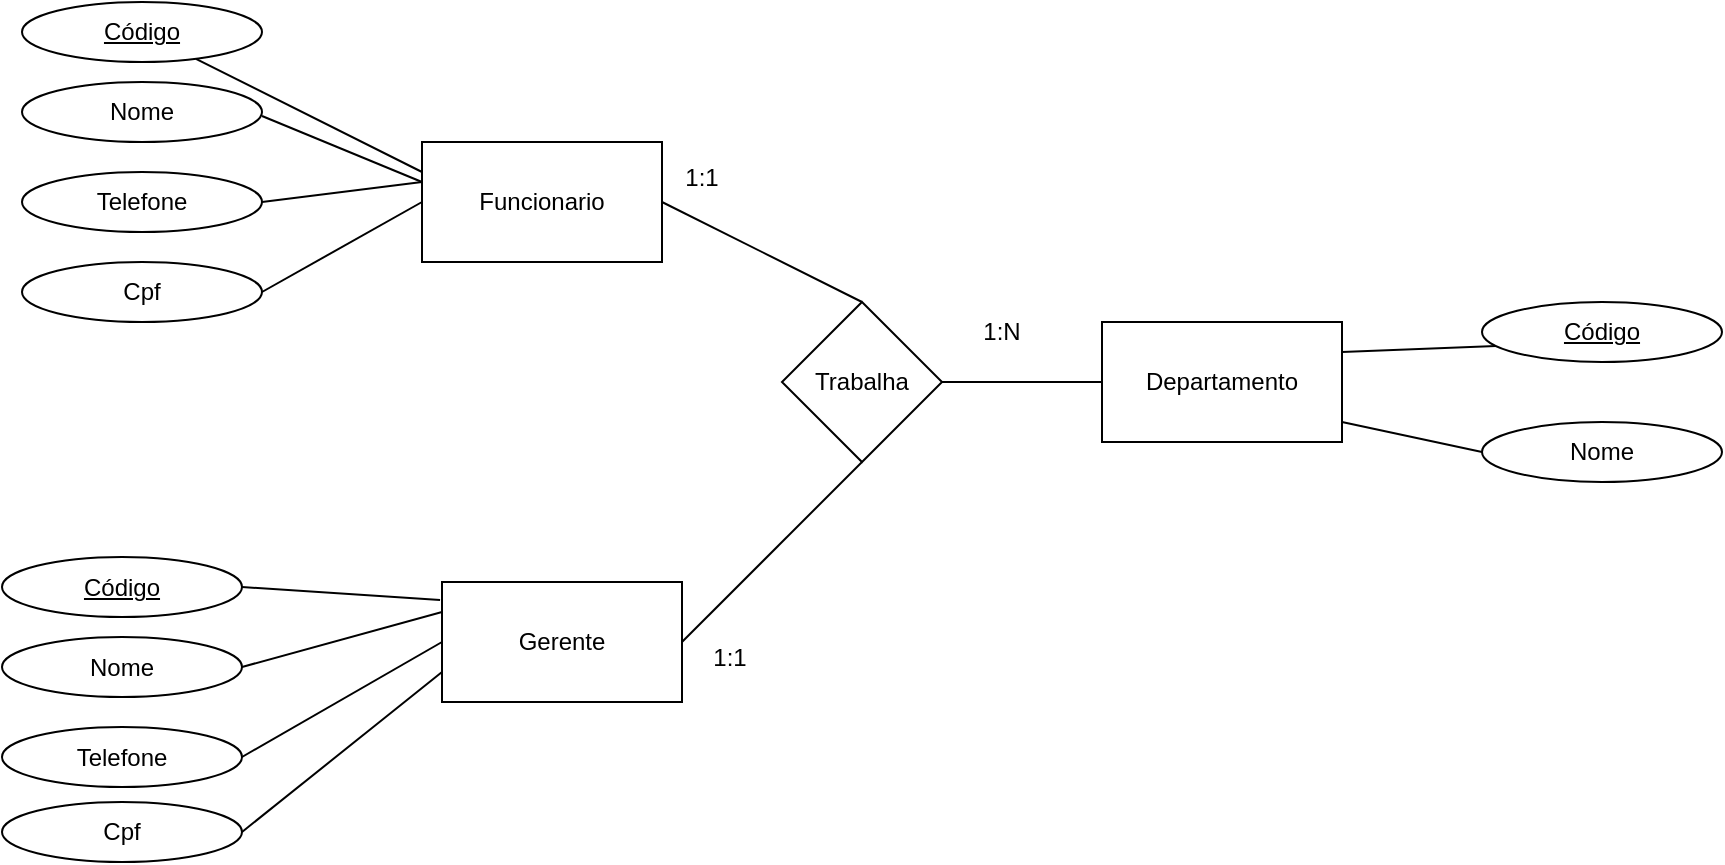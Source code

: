<mxfile version="24.7.6">
  <diagram name="Página-1" id="y6Detbh3lxwixJPsYmzP">
    <mxGraphModel dx="1434" dy="738" grid="1" gridSize="10" guides="1" tooltips="1" connect="1" arrows="1" fold="1" page="1" pageScale="1" pageWidth="827" pageHeight="1169" math="0" shadow="0">
      <root>
        <mxCell id="0" />
        <mxCell id="1" parent="0" />
        <mxCell id="TdHNKNcJ1d58pPpJabAQ-6" value="Trabalha" style="rhombus;whiteSpace=wrap;html=1;" vertex="1" parent="1">
          <mxGeometry x="440" y="280" width="80" height="80" as="geometry" />
        </mxCell>
        <mxCell id="TdHNKNcJ1d58pPpJabAQ-7" value="Departamento" style="rounded=0;whiteSpace=wrap;html=1;" vertex="1" parent="1">
          <mxGeometry x="600" y="290" width="120" height="60" as="geometry" />
        </mxCell>
        <mxCell id="TdHNKNcJ1d58pPpJabAQ-8" value="Funcionario" style="rounded=0;whiteSpace=wrap;html=1;" vertex="1" parent="1">
          <mxGeometry x="260" y="200" width="120" height="60" as="geometry" />
        </mxCell>
        <mxCell id="TdHNKNcJ1d58pPpJabAQ-9" value="" style="endArrow=none;html=1;rounded=0;exitX=1;exitY=0.5;exitDx=0;exitDy=0;entryX=0.5;entryY=0;entryDx=0;entryDy=0;" edge="1" parent="1" source="TdHNKNcJ1d58pPpJabAQ-8" target="TdHNKNcJ1d58pPpJabAQ-6">
          <mxGeometry width="50" height="50" relative="1" as="geometry">
            <mxPoint x="390" y="410" as="sourcePoint" />
            <mxPoint x="440" y="360" as="targetPoint" />
          </mxGeometry>
        </mxCell>
        <mxCell id="TdHNKNcJ1d58pPpJabAQ-10" value="" style="endArrow=none;html=1;rounded=0;entryX=1;entryY=0.5;entryDx=0;entryDy=0;exitX=0;exitY=0.5;exitDx=0;exitDy=0;" edge="1" parent="1" source="TdHNKNcJ1d58pPpJabAQ-7" target="TdHNKNcJ1d58pPpJabAQ-6">
          <mxGeometry width="50" height="50" relative="1" as="geometry">
            <mxPoint x="390" y="410" as="sourcePoint" />
            <mxPoint x="440" y="360" as="targetPoint" />
          </mxGeometry>
        </mxCell>
        <mxCell id="TdHNKNcJ1d58pPpJabAQ-11" value="1:1&lt;div&gt;&lt;br&gt;&lt;/div&gt;" style="text;html=1;align=center;verticalAlign=middle;whiteSpace=wrap;rounded=0;" vertex="1" parent="1">
          <mxGeometry x="370" y="210" width="60" height="30" as="geometry" />
        </mxCell>
        <mxCell id="TdHNKNcJ1d58pPpJabAQ-12" value="1:N" style="text;html=1;align=center;verticalAlign=middle;whiteSpace=wrap;rounded=0;" vertex="1" parent="1">
          <mxGeometry x="520" y="280" width="60" height="30" as="geometry" />
        </mxCell>
        <mxCell id="TdHNKNcJ1d58pPpJabAQ-14" value="Gerente" style="rounded=0;whiteSpace=wrap;html=1;" vertex="1" parent="1">
          <mxGeometry x="270" y="420" width="120" height="60" as="geometry" />
        </mxCell>
        <mxCell id="TdHNKNcJ1d58pPpJabAQ-26" value="Código" style="ellipse;whiteSpace=wrap;html=1;fontStyle=4" vertex="1" parent="1">
          <mxGeometry x="60" y="130" width="120" height="30" as="geometry" />
        </mxCell>
        <mxCell id="TdHNKNcJ1d58pPpJabAQ-27" value="Nome" style="ellipse;whiteSpace=wrap;html=1;" vertex="1" parent="1">
          <mxGeometry x="60" y="170" width="120" height="30" as="geometry" />
        </mxCell>
        <mxCell id="TdHNKNcJ1d58pPpJabAQ-28" value="Telefone" style="ellipse;whiteSpace=wrap;html=1;" vertex="1" parent="1">
          <mxGeometry x="60" y="215" width="120" height="30" as="geometry" />
        </mxCell>
        <mxCell id="TdHNKNcJ1d58pPpJabAQ-36" value="" style="endArrow=none;html=1;rounded=0;exitX=0;exitY=0.25;exitDx=0;exitDy=0;" edge="1" parent="1" source="TdHNKNcJ1d58pPpJabAQ-8" target="TdHNKNcJ1d58pPpJabAQ-26">
          <mxGeometry width="50" height="50" relative="1" as="geometry">
            <mxPoint x="390" y="410" as="sourcePoint" />
            <mxPoint x="440" y="360" as="targetPoint" />
          </mxGeometry>
        </mxCell>
        <mxCell id="TdHNKNcJ1d58pPpJabAQ-37" value="" style="endArrow=none;html=1;rounded=0;" edge="1" parent="1">
          <mxGeometry width="50" height="50" relative="1" as="geometry">
            <mxPoint x="260" y="220" as="sourcePoint" />
            <mxPoint x="180" y="187" as="targetPoint" />
          </mxGeometry>
        </mxCell>
        <mxCell id="TdHNKNcJ1d58pPpJabAQ-38" value="" style="endArrow=none;html=1;rounded=0;entryX=1;entryY=0.5;entryDx=0;entryDy=0;" edge="1" parent="1" target="TdHNKNcJ1d58pPpJabAQ-28">
          <mxGeometry width="50" height="50" relative="1" as="geometry">
            <mxPoint x="260" y="220" as="sourcePoint" />
            <mxPoint x="190" y="197" as="targetPoint" />
          </mxGeometry>
        </mxCell>
        <mxCell id="TdHNKNcJ1d58pPpJabAQ-39" value="Código" style="ellipse;whiteSpace=wrap;html=1;fontStyle=4" vertex="1" parent="1">
          <mxGeometry x="50" y="407.5" width="120" height="30" as="geometry" />
        </mxCell>
        <mxCell id="TdHNKNcJ1d58pPpJabAQ-40" value="Nome" style="ellipse;whiteSpace=wrap;html=1;" vertex="1" parent="1">
          <mxGeometry x="50" y="447.5" width="120" height="30" as="geometry" />
        </mxCell>
        <mxCell id="TdHNKNcJ1d58pPpJabAQ-41" value="Telefone" style="ellipse;whiteSpace=wrap;html=1;" vertex="1" parent="1">
          <mxGeometry x="50" y="492.5" width="120" height="30" as="geometry" />
        </mxCell>
        <mxCell id="TdHNKNcJ1d58pPpJabAQ-42" value="" style="endArrow=none;html=1;rounded=0;exitX=1;exitY=0.5;exitDx=0;exitDy=0;entryX=-0.008;entryY=0.15;entryDx=0;entryDy=0;entryPerimeter=0;" edge="1" parent="1" source="TdHNKNcJ1d58pPpJabAQ-39" target="TdHNKNcJ1d58pPpJabAQ-14">
          <mxGeometry width="50" height="50" relative="1" as="geometry">
            <mxPoint x="390" y="410" as="sourcePoint" />
            <mxPoint x="260" y="424" as="targetPoint" />
          </mxGeometry>
        </mxCell>
        <mxCell id="TdHNKNcJ1d58pPpJabAQ-43" value="" style="endArrow=none;html=1;rounded=0;exitX=1;exitY=0.5;exitDx=0;exitDy=0;entryX=0;entryY=0.25;entryDx=0;entryDy=0;" edge="1" parent="1" source="TdHNKNcJ1d58pPpJabAQ-40" target="TdHNKNcJ1d58pPpJabAQ-14">
          <mxGeometry width="50" height="50" relative="1" as="geometry">
            <mxPoint x="390" y="410" as="sourcePoint" />
            <mxPoint x="440" y="360" as="targetPoint" />
          </mxGeometry>
        </mxCell>
        <mxCell id="TdHNKNcJ1d58pPpJabAQ-44" value="" style="endArrow=none;html=1;rounded=0;exitX=1;exitY=0.5;exitDx=0;exitDy=0;" edge="1" parent="1" source="TdHNKNcJ1d58pPpJabAQ-41">
          <mxGeometry width="50" height="50" relative="1" as="geometry">
            <mxPoint x="170" y="500" as="sourcePoint" />
            <mxPoint x="270" y="450" as="targetPoint" />
          </mxGeometry>
        </mxCell>
        <mxCell id="TdHNKNcJ1d58pPpJabAQ-45" value="&lt;u&gt;Código&lt;/u&gt;" style="ellipse;whiteSpace=wrap;html=1;" vertex="1" parent="1">
          <mxGeometry x="790" y="280" width="120" height="30" as="geometry" />
        </mxCell>
        <mxCell id="TdHNKNcJ1d58pPpJabAQ-46" value="Nome" style="ellipse;whiteSpace=wrap;html=1;" vertex="1" parent="1">
          <mxGeometry x="790" y="340" width="120" height="30" as="geometry" />
        </mxCell>
        <mxCell id="TdHNKNcJ1d58pPpJabAQ-47" value="" style="endArrow=none;html=1;rounded=0;entryX=0.058;entryY=0.733;entryDx=0;entryDy=0;entryPerimeter=0;exitX=1;exitY=0.25;exitDx=0;exitDy=0;" edge="1" parent="1" source="TdHNKNcJ1d58pPpJabAQ-7" target="TdHNKNcJ1d58pPpJabAQ-45">
          <mxGeometry width="50" height="50" relative="1" as="geometry">
            <mxPoint x="390" y="410" as="sourcePoint" />
            <mxPoint x="440" y="360" as="targetPoint" />
          </mxGeometry>
        </mxCell>
        <mxCell id="TdHNKNcJ1d58pPpJabAQ-48" value="" style="endArrow=none;html=1;rounded=0;entryX=0;entryY=0.5;entryDx=0;entryDy=0;exitX=1;exitY=0.25;exitDx=0;exitDy=0;" edge="1" parent="1" target="TdHNKNcJ1d58pPpJabAQ-46">
          <mxGeometry width="50" height="50" relative="1" as="geometry">
            <mxPoint x="720" y="340" as="sourcePoint" />
            <mxPoint x="790" y="390" as="targetPoint" />
          </mxGeometry>
        </mxCell>
        <mxCell id="TdHNKNcJ1d58pPpJabAQ-49" value="Cpf" style="ellipse;whiteSpace=wrap;html=1;" vertex="1" parent="1">
          <mxGeometry x="60" y="260" width="120" height="30" as="geometry" />
        </mxCell>
        <mxCell id="TdHNKNcJ1d58pPpJabAQ-50" value="Cpf" style="ellipse;whiteSpace=wrap;html=1;" vertex="1" parent="1">
          <mxGeometry x="50" y="530" width="120" height="30" as="geometry" />
        </mxCell>
        <mxCell id="TdHNKNcJ1d58pPpJabAQ-51" value="" style="endArrow=none;html=1;rounded=0;exitX=1;exitY=0.5;exitDx=0;exitDy=0;entryX=0;entryY=0.75;entryDx=0;entryDy=0;" edge="1" parent="1" source="TdHNKNcJ1d58pPpJabAQ-50" target="TdHNKNcJ1d58pPpJabAQ-14">
          <mxGeometry width="50" height="50" relative="1" as="geometry">
            <mxPoint x="390" y="410" as="sourcePoint" />
            <mxPoint x="440" y="360" as="targetPoint" />
          </mxGeometry>
        </mxCell>
        <mxCell id="TdHNKNcJ1d58pPpJabAQ-52" value="" style="endArrow=none;html=1;rounded=0;exitX=1;exitY=0.5;exitDx=0;exitDy=0;entryX=0;entryY=0.5;entryDx=0;entryDy=0;" edge="1" parent="1" source="TdHNKNcJ1d58pPpJabAQ-49" target="TdHNKNcJ1d58pPpJabAQ-8">
          <mxGeometry width="50" height="50" relative="1" as="geometry">
            <mxPoint x="390" y="410" as="sourcePoint" />
            <mxPoint x="440" y="360" as="targetPoint" />
          </mxGeometry>
        </mxCell>
        <mxCell id="TdHNKNcJ1d58pPpJabAQ-53" value="" style="endArrow=none;html=1;rounded=0;exitX=1;exitY=0.5;exitDx=0;exitDy=0;entryX=0.5;entryY=1;entryDx=0;entryDy=0;" edge="1" parent="1" source="TdHNKNcJ1d58pPpJabAQ-14" target="TdHNKNcJ1d58pPpJabAQ-6">
          <mxGeometry width="50" height="50" relative="1" as="geometry">
            <mxPoint x="390" y="310" as="sourcePoint" />
            <mxPoint x="440" y="260" as="targetPoint" />
          </mxGeometry>
        </mxCell>
        <mxCell id="TdHNKNcJ1d58pPpJabAQ-54" value="1:1&lt;div&gt;&lt;br&gt;&lt;/div&gt;" style="text;html=1;align=center;verticalAlign=middle;whiteSpace=wrap;rounded=0;" vertex="1" parent="1">
          <mxGeometry x="384" y="450" width="60" height="30" as="geometry" />
        </mxCell>
      </root>
    </mxGraphModel>
  </diagram>
</mxfile>
